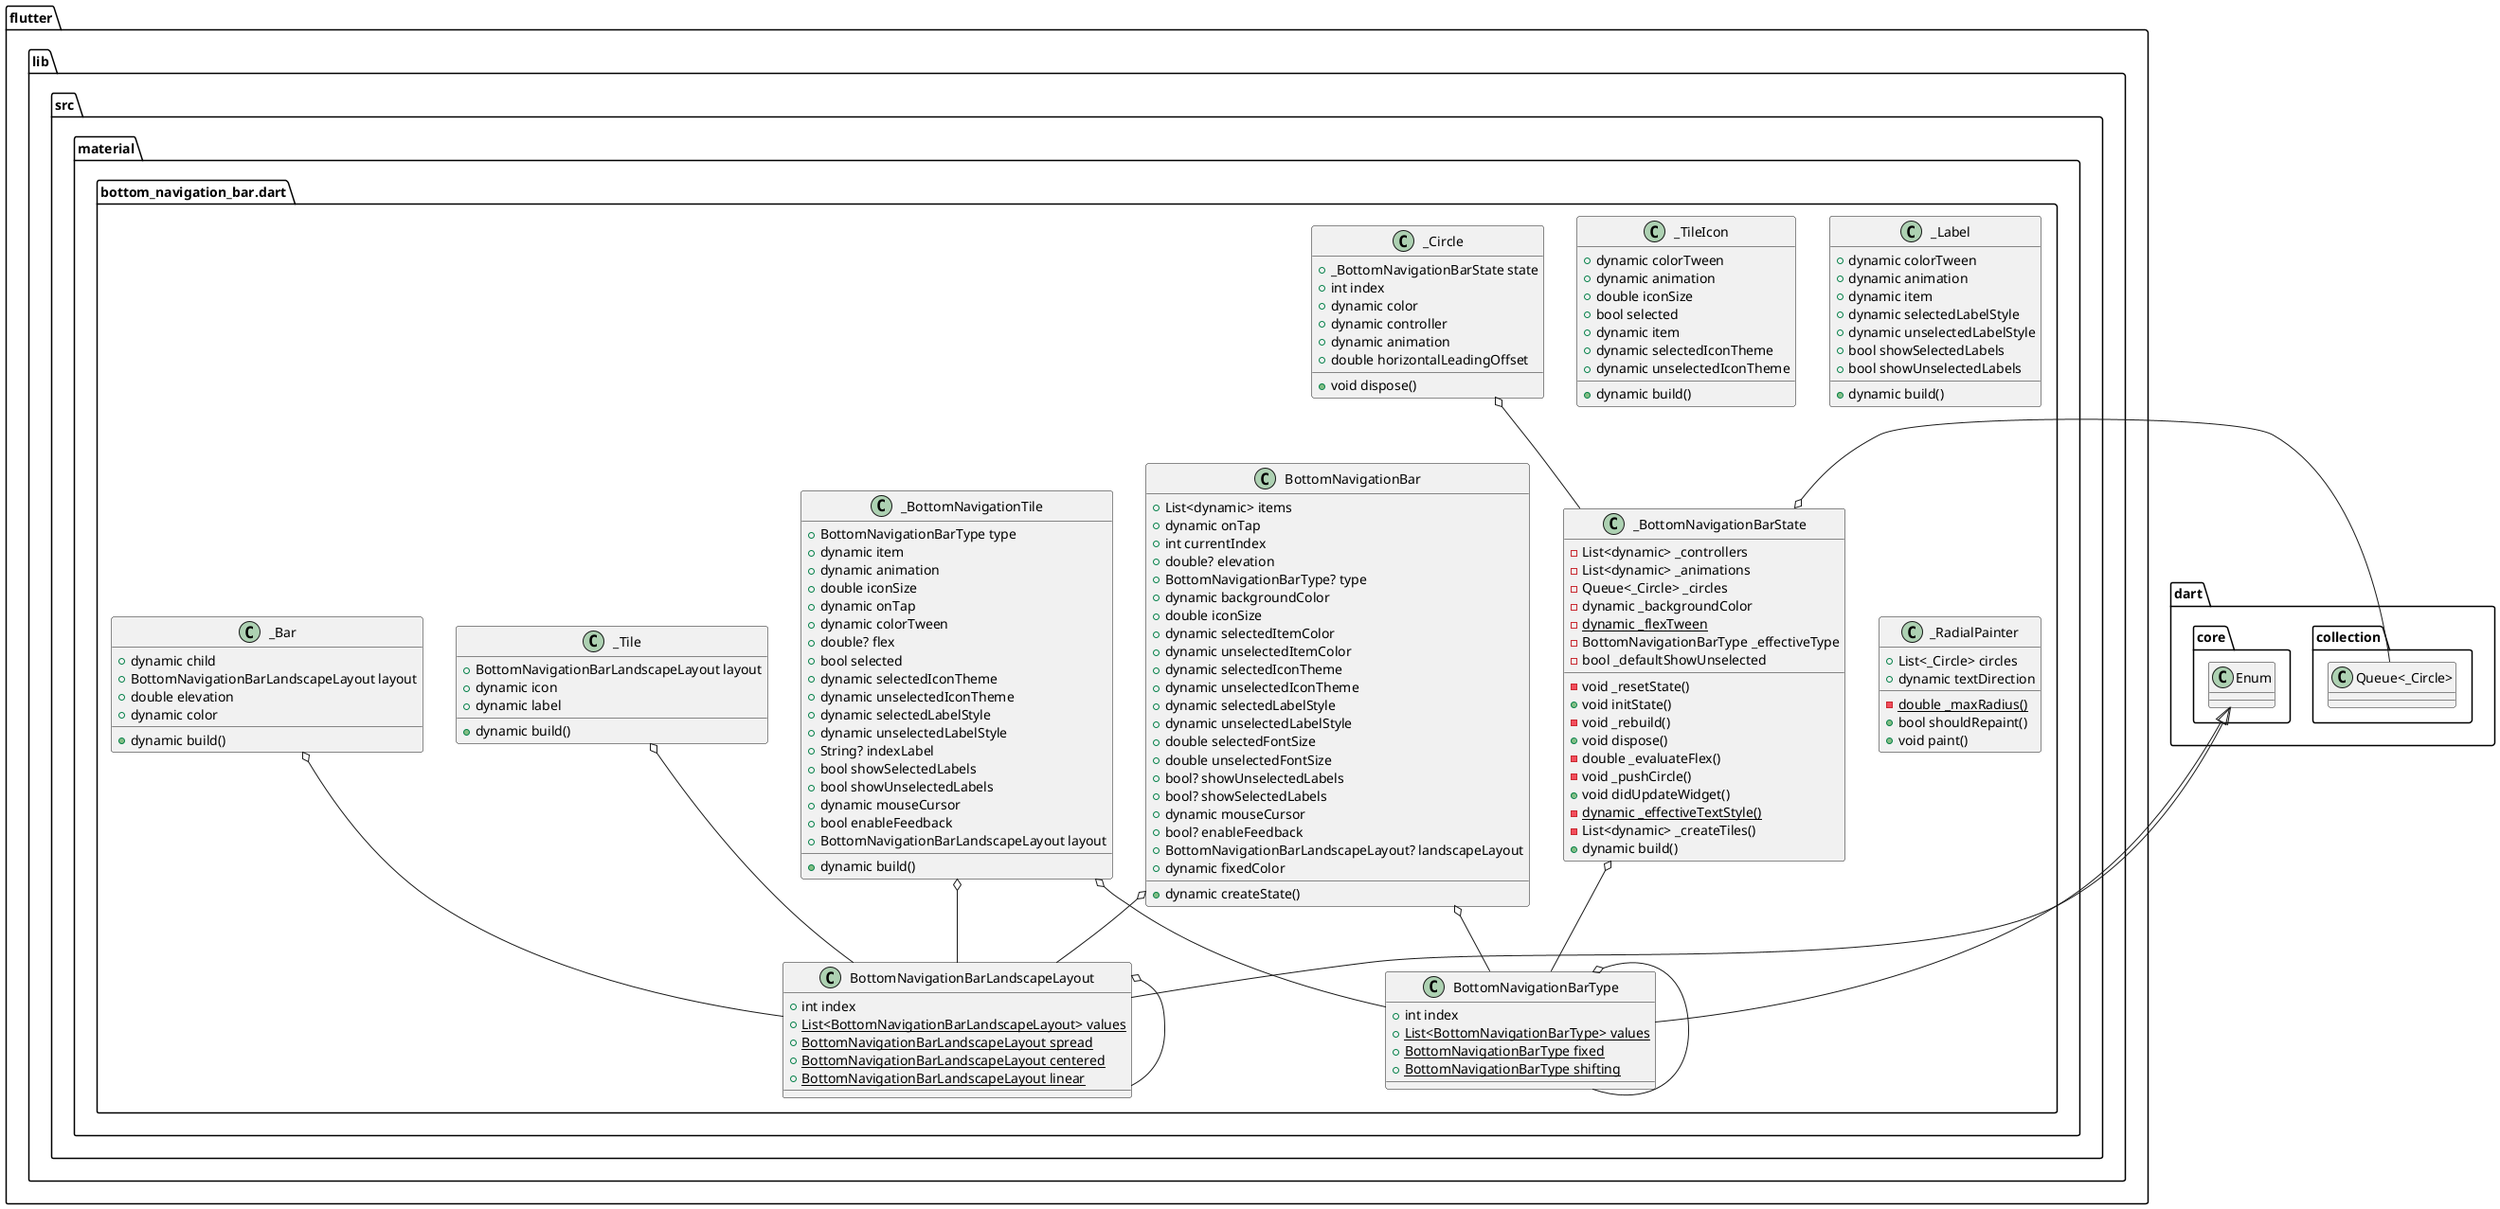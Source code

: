 @startuml
set namespaceSeparator ::

class "flutter::lib::src::material::bottom_navigation_bar.dart::BottomNavigationBar" {
  +List<dynamic> items
  +dynamic onTap
  +int currentIndex
  +double? elevation
  +BottomNavigationBarType? type
  +dynamic backgroundColor
  +double iconSize
  +dynamic selectedItemColor
  +dynamic unselectedItemColor
  +dynamic selectedIconTheme
  +dynamic unselectedIconTheme
  +dynamic selectedLabelStyle
  +dynamic unselectedLabelStyle
  +double selectedFontSize
  +double unselectedFontSize
  +bool? showUnselectedLabels
  +bool? showSelectedLabels
  +dynamic mouseCursor
  +bool? enableFeedback
  +BottomNavigationBarLandscapeLayout? landscapeLayout
  +dynamic fixedColor
  +dynamic createState()
}

"flutter::lib::src::material::bottom_navigation_bar.dart::BottomNavigationBar" o-- "flutter::lib::src::material::bottom_navigation_bar.dart::BottomNavigationBarType"
"flutter::lib::src::material::bottom_navigation_bar.dart::BottomNavigationBar" o-- "flutter::lib::src::material::bottom_navigation_bar.dart::BottomNavigationBarLandscapeLayout"

class "flutter::lib::src::material::bottom_navigation_bar.dart::_BottomNavigationTile" {
  +BottomNavigationBarType type
  +dynamic item
  +dynamic animation
  +double iconSize
  +dynamic onTap
  +dynamic colorTween
  +double? flex
  +bool selected
  +dynamic selectedIconTheme
  +dynamic unselectedIconTheme
  +dynamic selectedLabelStyle
  +dynamic unselectedLabelStyle
  +String? indexLabel
  +bool showSelectedLabels
  +bool showUnselectedLabels
  +dynamic mouseCursor
  +bool enableFeedback
  +BottomNavigationBarLandscapeLayout layout
  +dynamic build()
}

"flutter::lib::src::material::bottom_navigation_bar.dart::_BottomNavigationTile" o-- "flutter::lib::src::material::bottom_navigation_bar.dart::BottomNavigationBarType"
"flutter::lib::src::material::bottom_navigation_bar.dart::_BottomNavigationTile" o-- "flutter::lib::src::material::bottom_navigation_bar.dart::BottomNavigationBarLandscapeLayout"

class "flutter::lib::src::material::bottom_navigation_bar.dart::_Tile" {
  +BottomNavigationBarLandscapeLayout layout
  +dynamic icon
  +dynamic label
  +dynamic build()
}

"flutter::lib::src::material::bottom_navigation_bar.dart::_Tile" o-- "flutter::lib::src::material::bottom_navigation_bar.dart::BottomNavigationBarLandscapeLayout"

class "flutter::lib::src::material::bottom_navigation_bar.dart::_TileIcon" {
  +dynamic colorTween
  +dynamic animation
  +double iconSize
  +bool selected
  +dynamic item
  +dynamic selectedIconTheme
  +dynamic unselectedIconTheme
  +dynamic build()
}

class "flutter::lib::src::material::bottom_navigation_bar.dart::_Label" {
  +dynamic colorTween
  +dynamic animation
  +dynamic item
  +dynamic selectedLabelStyle
  +dynamic unselectedLabelStyle
  +bool showSelectedLabels
  +bool showUnselectedLabels
  +dynamic build()
}

class "flutter::lib::src::material::bottom_navigation_bar.dart::_BottomNavigationBarState" {
  -List<dynamic> _controllers
  -List<dynamic> _animations
  -Queue<_Circle> _circles
  -dynamic _backgroundColor
  {static} -dynamic _flexTween
  -BottomNavigationBarType _effectiveType
  -bool _defaultShowUnselected
  -void _resetState()
  +void initState()
  -void _rebuild()
  +void dispose()
  -double _evaluateFlex()
  -void _pushCircle()
  +void didUpdateWidget()
  {static} -dynamic _effectiveTextStyle()
  -List<dynamic> _createTiles()
  +dynamic build()
}

"flutter::lib::src::material::bottom_navigation_bar.dart::_BottomNavigationBarState" o-- "dart::collection::Queue<_Circle>"
"flutter::lib::src::material::bottom_navigation_bar.dart::_BottomNavigationBarState" o-- "flutter::lib::src::material::bottom_navigation_bar.dart::BottomNavigationBarType"

class "flutter::lib::src::material::bottom_navigation_bar.dart::_Bar" {
  +dynamic child
  +BottomNavigationBarLandscapeLayout layout
  +double elevation
  +dynamic color
  +dynamic build()
}

"flutter::lib::src::material::bottom_navigation_bar.dart::_Bar" o-- "flutter::lib::src::material::bottom_navigation_bar.dart::BottomNavigationBarLandscapeLayout"

class "flutter::lib::src::material::bottom_navigation_bar.dart::_Circle" {
  +_BottomNavigationBarState state
  +int index
  +dynamic color
  +dynamic controller
  +dynamic animation
  +double horizontalLeadingOffset
  +void dispose()
}

"flutter::lib::src::material::bottom_navigation_bar.dart::_Circle" o-- "flutter::lib::src::material::bottom_navigation_bar.dart::_BottomNavigationBarState"

class "flutter::lib::src::material::bottom_navigation_bar.dart::_RadialPainter" {
  +List<_Circle> circles
  +dynamic textDirection
  {static} -double _maxRadius()
  +bool shouldRepaint()
  +void paint()
}

class "flutter::lib::src::material::bottom_navigation_bar.dart::BottomNavigationBarType" {
  +int index
  {static} +List<BottomNavigationBarType> values
  {static} +BottomNavigationBarType fixed
  {static} +BottomNavigationBarType shifting
}

"flutter::lib::src::material::bottom_navigation_bar.dart::BottomNavigationBarType" o-- "flutter::lib::src::material::bottom_navigation_bar.dart::BottomNavigationBarType"
"dart::core::Enum" <|-- "flutter::lib::src::material::bottom_navigation_bar.dart::BottomNavigationBarType"

class "flutter::lib::src::material::bottom_navigation_bar.dart::BottomNavigationBarLandscapeLayout" {
  +int index
  {static} +List<BottomNavigationBarLandscapeLayout> values
  {static} +BottomNavigationBarLandscapeLayout spread
  {static} +BottomNavigationBarLandscapeLayout centered
  {static} +BottomNavigationBarLandscapeLayout linear
}

"flutter::lib::src::material::bottom_navigation_bar.dart::BottomNavigationBarLandscapeLayout" o-- "flutter::lib::src::material::bottom_navigation_bar.dart::BottomNavigationBarLandscapeLayout"
"dart::core::Enum" <|-- "flutter::lib::src::material::bottom_navigation_bar.dart::BottomNavigationBarLandscapeLayout"


@enduml